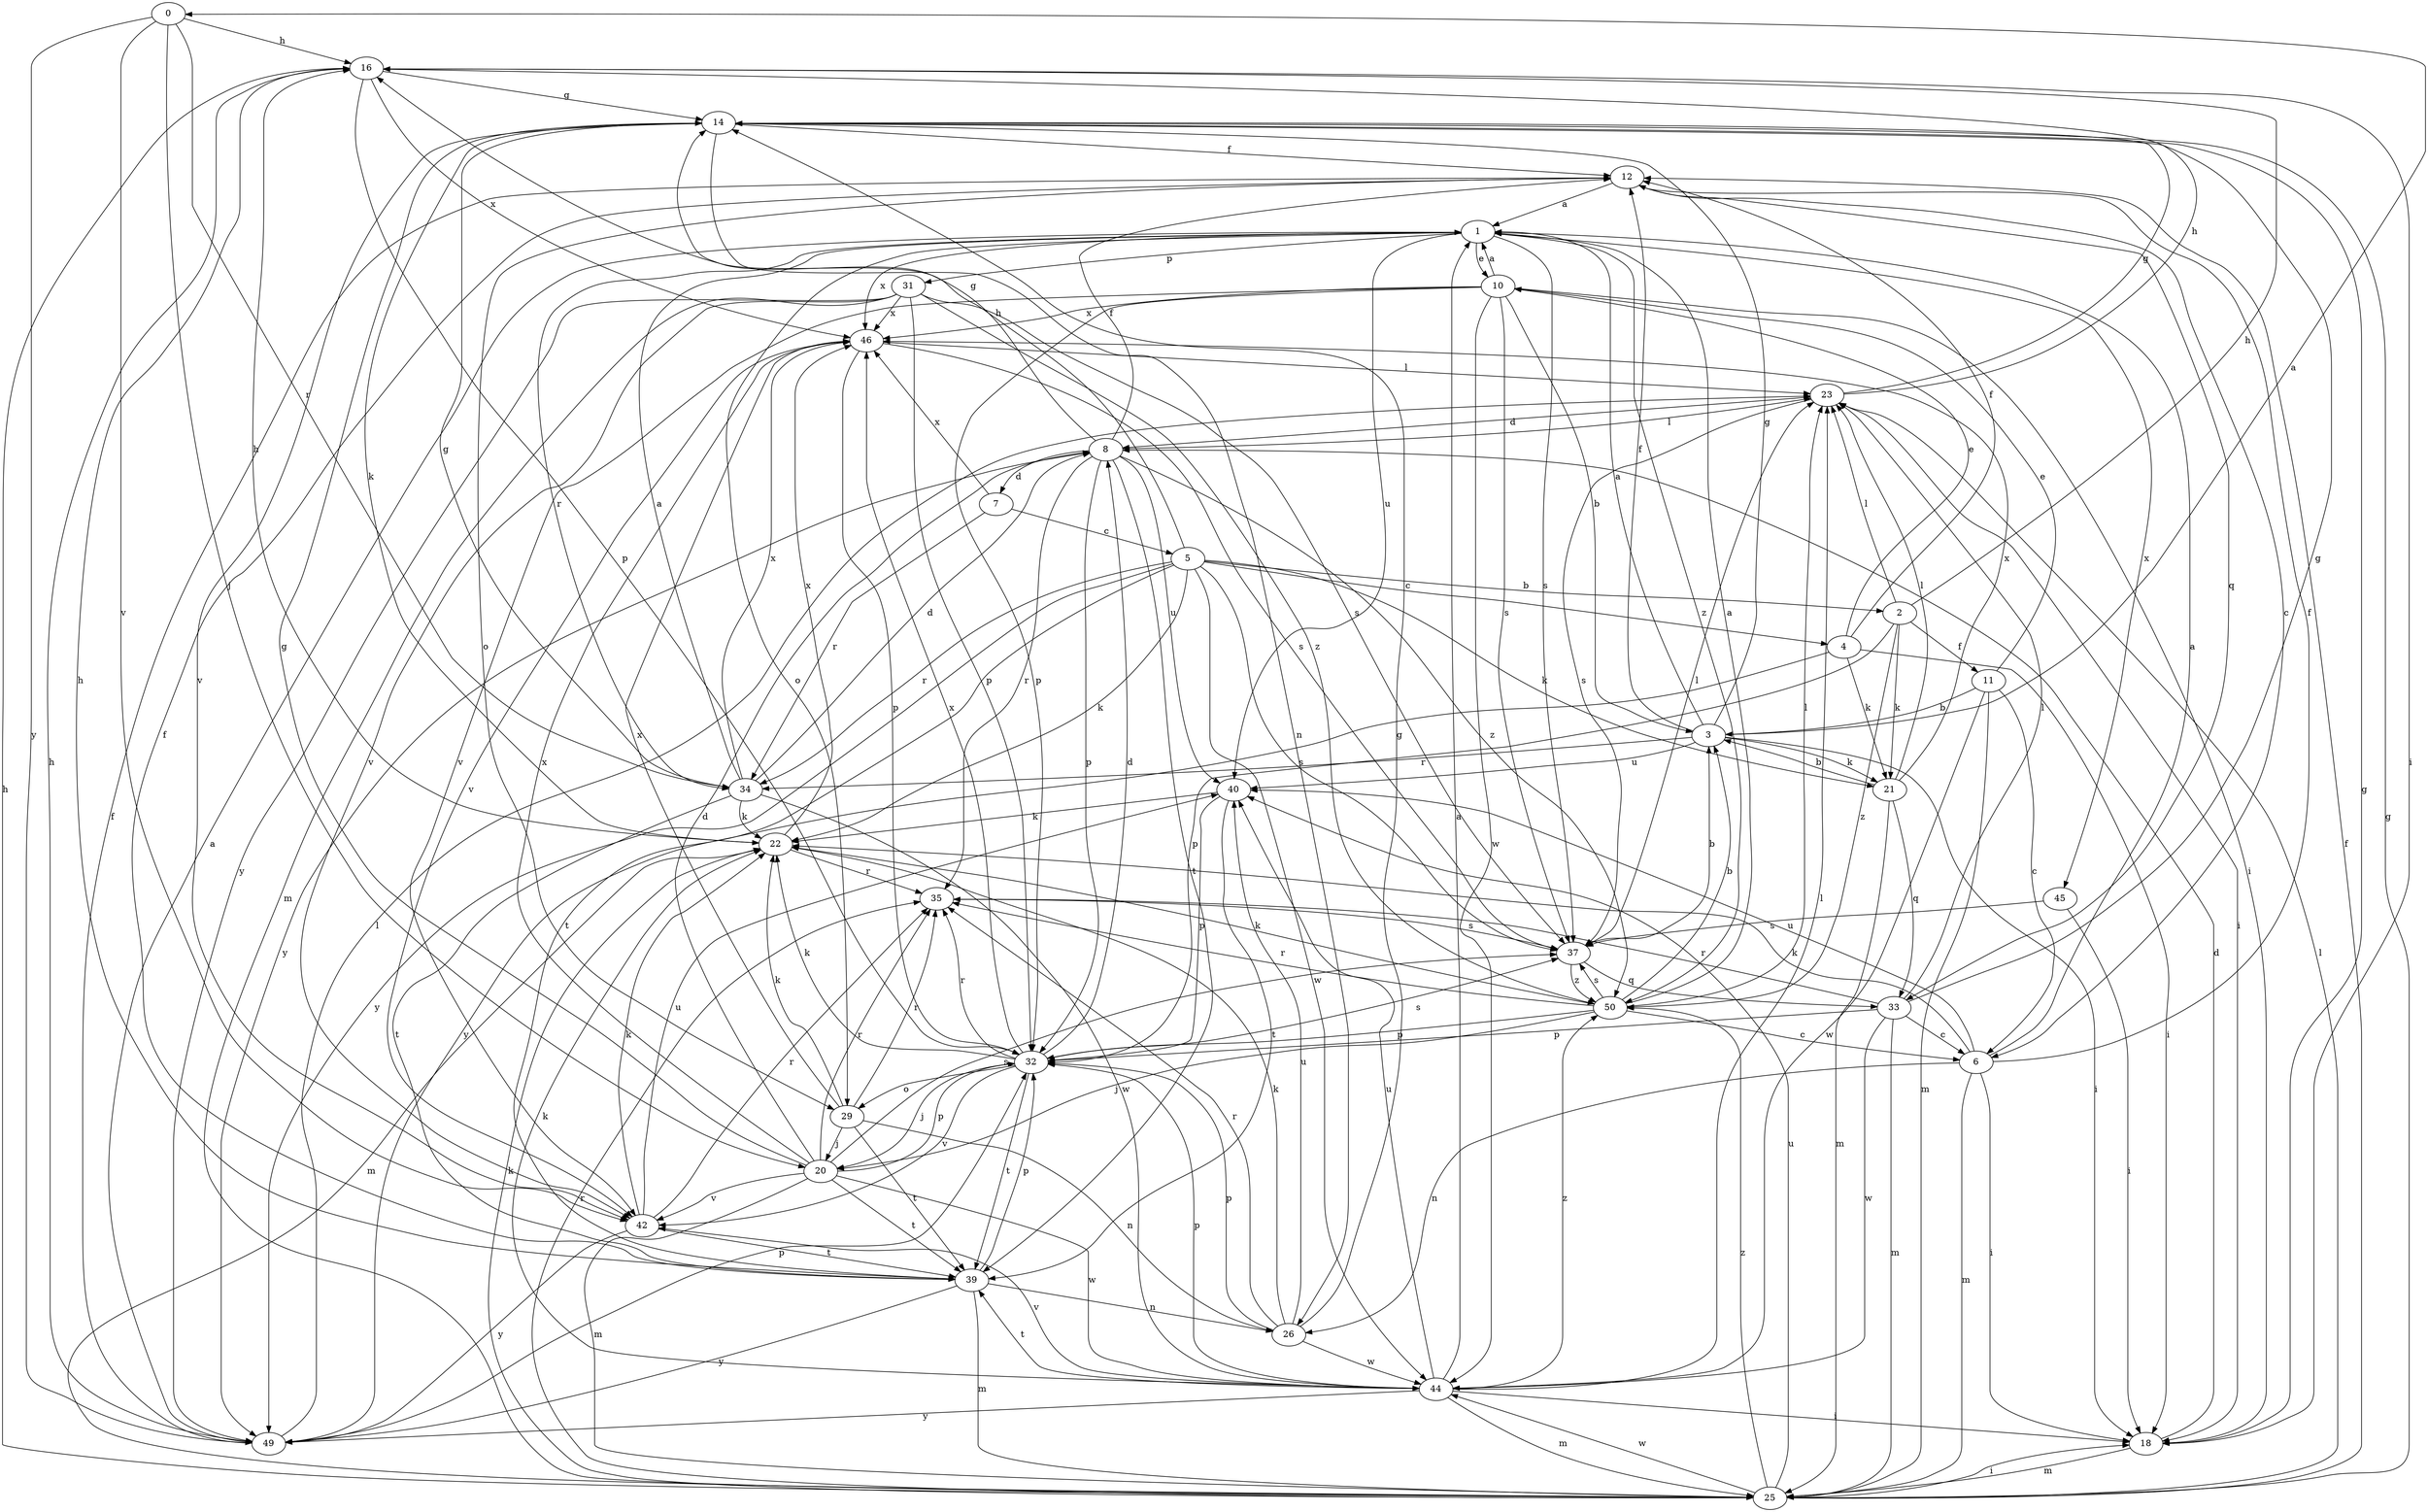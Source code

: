 strict digraph  {
0;
1;
2;
3;
4;
5;
6;
7;
8;
10;
11;
12;
14;
16;
18;
20;
21;
22;
23;
25;
26;
29;
31;
32;
33;
34;
35;
37;
39;
40;
42;
44;
45;
46;
49;
50;
0 -> 16  [label=h];
0 -> 20  [label=j];
0 -> 34  [label=r];
0 -> 42  [label=v];
0 -> 49  [label=y];
1 -> 10  [label=e];
1 -> 29  [label=o];
1 -> 31  [label=p];
1 -> 34  [label=r];
1 -> 37  [label=s];
1 -> 40  [label=u];
1 -> 45  [label=x];
1 -> 46  [label=x];
1 -> 50  [label=z];
2 -> 11  [label=f];
2 -> 16  [label=h];
2 -> 21  [label=k];
2 -> 23  [label=l];
2 -> 32  [label=p];
2 -> 50  [label=z];
3 -> 0  [label=a];
3 -> 1  [label=a];
3 -> 12  [label=f];
3 -> 14  [label=g];
3 -> 18  [label=i];
3 -> 21  [label=k];
3 -> 34  [label=r];
3 -> 40  [label=u];
4 -> 10  [label=e];
4 -> 12  [label=f];
4 -> 18  [label=i];
4 -> 21  [label=k];
4 -> 49  [label=y];
5 -> 2  [label=b];
5 -> 4  [label=c];
5 -> 16  [label=h];
5 -> 21  [label=k];
5 -> 22  [label=k];
5 -> 34  [label=r];
5 -> 37  [label=s];
5 -> 39  [label=t];
5 -> 44  [label=w];
5 -> 49  [label=y];
6 -> 1  [label=a];
6 -> 12  [label=f];
6 -> 18  [label=i];
6 -> 22  [label=k];
6 -> 25  [label=m];
6 -> 26  [label=n];
6 -> 40  [label=u];
7 -> 5  [label=c];
7 -> 34  [label=r];
7 -> 46  [label=x];
8 -> 7  [label=d];
8 -> 12  [label=f];
8 -> 14  [label=g];
8 -> 23  [label=l];
8 -> 32  [label=p];
8 -> 35  [label=r];
8 -> 39  [label=t];
8 -> 40  [label=u];
8 -> 49  [label=y];
8 -> 50  [label=z];
10 -> 1  [label=a];
10 -> 3  [label=b];
10 -> 18  [label=i];
10 -> 32  [label=p];
10 -> 37  [label=s];
10 -> 42  [label=v];
10 -> 44  [label=w];
10 -> 46  [label=x];
11 -> 3  [label=b];
11 -> 6  [label=c];
11 -> 10  [label=e];
11 -> 25  [label=m];
11 -> 44  [label=w];
12 -> 1  [label=a];
12 -> 6  [label=c];
12 -> 29  [label=o];
12 -> 33  [label=q];
14 -> 12  [label=f];
14 -> 22  [label=k];
14 -> 26  [label=n];
14 -> 42  [label=v];
16 -> 14  [label=g];
16 -> 18  [label=i];
16 -> 32  [label=p];
16 -> 46  [label=x];
18 -> 8  [label=d];
18 -> 14  [label=g];
18 -> 25  [label=m];
20 -> 8  [label=d];
20 -> 14  [label=g];
20 -> 25  [label=m];
20 -> 32  [label=p];
20 -> 35  [label=r];
20 -> 37  [label=s];
20 -> 39  [label=t];
20 -> 42  [label=v];
20 -> 44  [label=w];
20 -> 46  [label=x];
21 -> 3  [label=b];
21 -> 23  [label=l];
21 -> 25  [label=m];
21 -> 33  [label=q];
21 -> 46  [label=x];
22 -> 16  [label=h];
22 -> 25  [label=m];
22 -> 35  [label=r];
22 -> 46  [label=x];
23 -> 8  [label=d];
23 -> 14  [label=g];
23 -> 16  [label=h];
23 -> 18  [label=i];
23 -> 37  [label=s];
25 -> 12  [label=f];
25 -> 14  [label=g];
25 -> 16  [label=h];
25 -> 18  [label=i];
25 -> 22  [label=k];
25 -> 23  [label=l];
25 -> 35  [label=r];
25 -> 40  [label=u];
25 -> 44  [label=w];
25 -> 50  [label=z];
26 -> 14  [label=g];
26 -> 22  [label=k];
26 -> 32  [label=p];
26 -> 35  [label=r];
26 -> 40  [label=u];
26 -> 44  [label=w];
29 -> 20  [label=j];
29 -> 22  [label=k];
29 -> 26  [label=n];
29 -> 35  [label=r];
29 -> 39  [label=t];
29 -> 46  [label=x];
31 -> 25  [label=m];
31 -> 32  [label=p];
31 -> 37  [label=s];
31 -> 42  [label=v];
31 -> 46  [label=x];
31 -> 49  [label=y];
31 -> 50  [label=z];
32 -> 8  [label=d];
32 -> 20  [label=j];
32 -> 22  [label=k];
32 -> 29  [label=o];
32 -> 35  [label=r];
32 -> 37  [label=s];
32 -> 39  [label=t];
32 -> 42  [label=v];
32 -> 46  [label=x];
33 -> 6  [label=c];
33 -> 14  [label=g];
33 -> 23  [label=l];
33 -> 25  [label=m];
33 -> 32  [label=p];
33 -> 35  [label=r];
33 -> 44  [label=w];
34 -> 1  [label=a];
34 -> 8  [label=d];
34 -> 14  [label=g];
34 -> 22  [label=k];
34 -> 39  [label=t];
34 -> 44  [label=w];
34 -> 46  [label=x];
35 -> 37  [label=s];
37 -> 3  [label=b];
37 -> 23  [label=l];
37 -> 33  [label=q];
37 -> 50  [label=z];
39 -> 12  [label=f];
39 -> 16  [label=h];
39 -> 25  [label=m];
39 -> 26  [label=n];
39 -> 32  [label=p];
39 -> 49  [label=y];
40 -> 22  [label=k];
40 -> 32  [label=p];
40 -> 39  [label=t];
42 -> 22  [label=k];
42 -> 35  [label=r];
42 -> 39  [label=t];
42 -> 40  [label=u];
42 -> 49  [label=y];
44 -> 1  [label=a];
44 -> 18  [label=i];
44 -> 22  [label=k];
44 -> 23  [label=l];
44 -> 25  [label=m];
44 -> 32  [label=p];
44 -> 39  [label=t];
44 -> 40  [label=u];
44 -> 42  [label=v];
44 -> 49  [label=y];
44 -> 50  [label=z];
45 -> 18  [label=i];
45 -> 37  [label=s];
46 -> 23  [label=l];
46 -> 32  [label=p];
46 -> 37  [label=s];
46 -> 42  [label=v];
49 -> 1  [label=a];
49 -> 12  [label=f];
49 -> 16  [label=h];
49 -> 23  [label=l];
49 -> 32  [label=p];
50 -> 1  [label=a];
50 -> 3  [label=b];
50 -> 6  [label=c];
50 -> 20  [label=j];
50 -> 22  [label=k];
50 -> 23  [label=l];
50 -> 32  [label=p];
50 -> 35  [label=r];
50 -> 37  [label=s];
}
